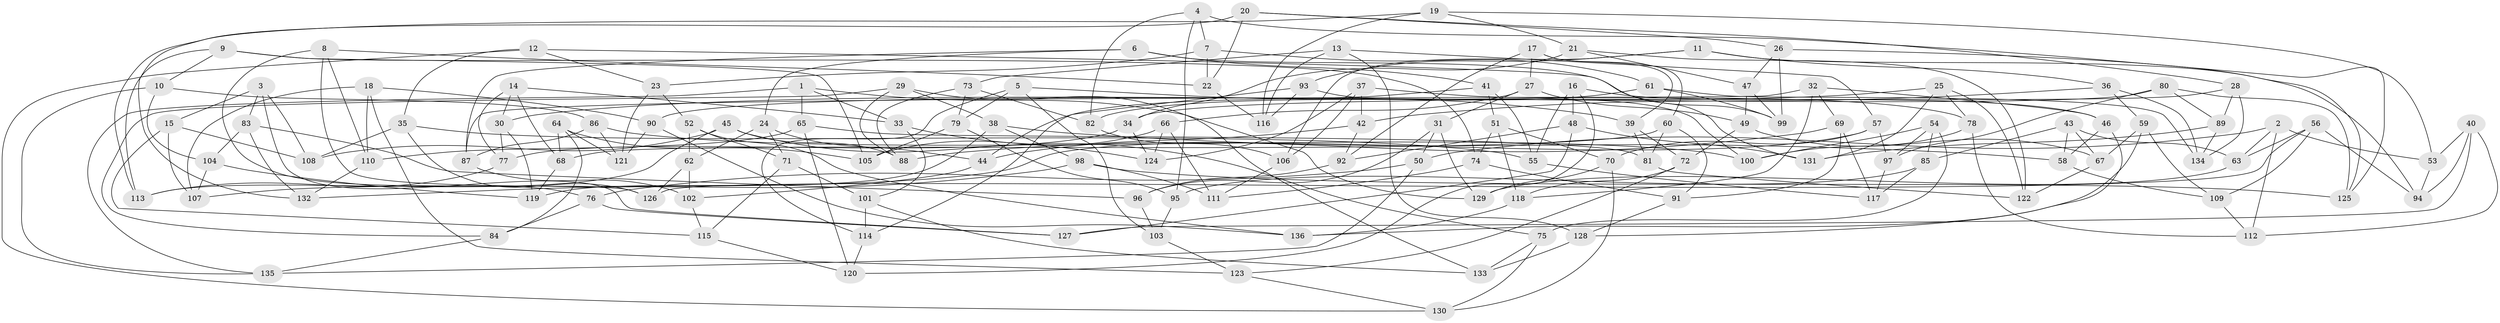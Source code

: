 // coarse degree distribution, {10: 0.09302325581395349, 6: 0.09302325581395349, 12: 0.023255813953488372, 9: 0.16279069767441862, 7: 0.11627906976744186, 8: 0.20930232558139536, 4: 0.11627906976744186, 5: 0.06976744186046512, 11: 0.046511627906976744, 3: 0.06976744186046512}
// Generated by graph-tools (version 1.1) at 2025/54/03/04/25 22:54:00]
// undirected, 136 vertices, 272 edges
graph export_dot {
  node [color=gray90,style=filled];
  1;
  2;
  3;
  4;
  5;
  6;
  7;
  8;
  9;
  10;
  11;
  12;
  13;
  14;
  15;
  16;
  17;
  18;
  19;
  20;
  21;
  22;
  23;
  24;
  25;
  26;
  27;
  28;
  29;
  30;
  31;
  32;
  33;
  34;
  35;
  36;
  37;
  38;
  39;
  40;
  41;
  42;
  43;
  44;
  45;
  46;
  47;
  48;
  49;
  50;
  51;
  52;
  53;
  54;
  55;
  56;
  57;
  58;
  59;
  60;
  61;
  62;
  63;
  64;
  65;
  66;
  67;
  68;
  69;
  70;
  71;
  72;
  73;
  74;
  75;
  76;
  77;
  78;
  79;
  80;
  81;
  82;
  83;
  84;
  85;
  86;
  87;
  88;
  89;
  90;
  91;
  92;
  93;
  94;
  95;
  96;
  97;
  98;
  99;
  100;
  101;
  102;
  103;
  104;
  105;
  106;
  107;
  108;
  109;
  110;
  111;
  112;
  113;
  114;
  115;
  116;
  117;
  118;
  119;
  120;
  121;
  122;
  123;
  124;
  125;
  126;
  127;
  128;
  129;
  130;
  131;
  132;
  133;
  134;
  135;
  136;
  1 -- 33;
  1 -- 129;
  1 -- 135;
  1 -- 65;
  2 -- 50;
  2 -- 112;
  2 -- 63;
  2 -- 53;
  3 -- 108;
  3 -- 83;
  3 -- 127;
  3 -- 15;
  4 -- 95;
  4 -- 7;
  4 -- 82;
  4 -- 125;
  5 -- 103;
  5 -- 79;
  5 -- 39;
  5 -- 114;
  6 -- 41;
  6 -- 131;
  6 -- 24;
  6 -- 87;
  7 -- 23;
  7 -- 22;
  7 -- 61;
  8 -- 126;
  8 -- 22;
  8 -- 110;
  8 -- 76;
  9 -- 10;
  9 -- 113;
  9 -- 105;
  9 -- 74;
  10 -- 86;
  10 -- 135;
  10 -- 104;
  11 -- 93;
  11 -- 94;
  11 -- 36;
  11 -- 106;
  12 -- 99;
  12 -- 23;
  12 -- 35;
  12 -- 130;
  13 -- 57;
  13 -- 116;
  13 -- 128;
  13 -- 73;
  14 -- 33;
  14 -- 68;
  14 -- 30;
  14 -- 77;
  15 -- 107;
  15 -- 108;
  15 -- 115;
  16 -- 120;
  16 -- 46;
  16 -- 55;
  16 -- 48;
  17 -- 27;
  17 -- 60;
  17 -- 39;
  17 -- 92;
  18 -- 107;
  18 -- 123;
  18 -- 90;
  18 -- 110;
  19 -- 113;
  19 -- 53;
  19 -- 21;
  19 -- 116;
  20 -- 22;
  20 -- 132;
  20 -- 26;
  20 -- 28;
  21 -- 47;
  21 -- 34;
  21 -- 122;
  22 -- 116;
  23 -- 52;
  23 -- 121;
  24 -- 44;
  24 -- 71;
  24 -- 62;
  25 -- 122;
  25 -- 78;
  25 -- 131;
  25 -- 30;
  26 -- 99;
  26 -- 125;
  26 -- 47;
  27 -- 66;
  27 -- 49;
  27 -- 31;
  28 -- 89;
  28 -- 34;
  28 -- 134;
  29 -- 88;
  29 -- 84;
  29 -- 133;
  29 -- 38;
  30 -- 77;
  30 -- 119;
  31 -- 96;
  31 -- 129;
  31 -- 50;
  32 -- 46;
  32 -- 69;
  32 -- 118;
  32 -- 87;
  33 -- 101;
  33 -- 124;
  34 -- 124;
  34 -- 77;
  35 -- 108;
  35 -- 126;
  35 -- 55;
  36 -- 134;
  36 -- 42;
  36 -- 59;
  37 -- 78;
  37 -- 124;
  37 -- 106;
  37 -- 42;
  38 -- 98;
  38 -- 119;
  38 -- 58;
  39 -- 72;
  39 -- 81;
  40 -- 94;
  40 -- 127;
  40 -- 112;
  40 -- 53;
  41 -- 44;
  41 -- 55;
  41 -- 51;
  42 -- 44;
  42 -- 92;
  43 -- 67;
  43 -- 63;
  43 -- 58;
  43 -- 85;
  44 -- 102;
  45 -- 75;
  45 -- 88;
  45 -- 113;
  45 -- 108;
  46 -- 58;
  46 -- 128;
  47 -- 49;
  47 -- 99;
  48 -- 92;
  48 -- 127;
  48 -- 131;
  49 -- 67;
  49 -- 72;
  50 -- 135;
  50 -- 76;
  51 -- 118;
  51 -- 74;
  51 -- 70;
  52 -- 71;
  52 -- 62;
  52 -- 136;
  53 -- 94;
  54 -- 97;
  54 -- 100;
  54 -- 75;
  54 -- 85;
  55 -- 117;
  56 -- 109;
  56 -- 94;
  56 -- 63;
  56 -- 126;
  57 -- 70;
  57 -- 97;
  57 -- 107;
  58 -- 109;
  59 -- 67;
  59 -- 136;
  59 -- 109;
  60 -- 81;
  60 -- 68;
  60 -- 91;
  61 -- 82;
  61 -- 99;
  61 -- 134;
  62 -- 102;
  62 -- 126;
  63 -- 129;
  64 -- 84;
  64 -- 121;
  64 -- 105;
  64 -- 68;
  65 -- 81;
  65 -- 120;
  65 -- 110;
  66 -- 105;
  66 -- 124;
  66 -- 111;
  67 -- 122;
  68 -- 119;
  69 -- 88;
  69 -- 117;
  69 -- 91;
  70 -- 129;
  70 -- 130;
  71 -- 115;
  71 -- 101;
  72 -- 118;
  72 -- 123;
  73 -- 82;
  73 -- 88;
  73 -- 79;
  74 -- 91;
  74 -- 111;
  75 -- 133;
  75 -- 130;
  76 -- 84;
  76 -- 127;
  77 -- 113;
  78 -- 112;
  78 -- 100;
  79 -- 95;
  79 -- 105;
  80 -- 97;
  80 -- 125;
  80 -- 90;
  80 -- 89;
  81 -- 122;
  82 -- 106;
  83 -- 96;
  83 -- 104;
  83 -- 132;
  84 -- 135;
  85 -- 95;
  85 -- 117;
  86 -- 100;
  86 -- 121;
  86 -- 87;
  87 -- 102;
  89 -- 134;
  89 -- 131;
  90 -- 121;
  90 -- 136;
  91 -- 128;
  92 -- 96;
  93 -- 100;
  93 -- 114;
  93 -- 116;
  95 -- 103;
  96 -- 103;
  97 -- 117;
  98 -- 111;
  98 -- 132;
  98 -- 125;
  101 -- 114;
  101 -- 133;
  102 -- 115;
  103 -- 123;
  104 -- 119;
  104 -- 107;
  106 -- 111;
  109 -- 112;
  110 -- 132;
  114 -- 120;
  115 -- 120;
  118 -- 136;
  123 -- 130;
  128 -- 133;
}
